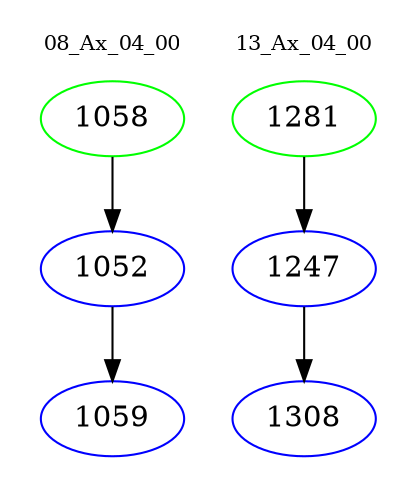digraph{
subgraph cluster_0 {
color = white
label = "08_Ax_04_00";
fontsize=10;
T0_1058 [label="1058", color="green"]
T0_1058 -> T0_1052 [color="black"]
T0_1052 [label="1052", color="blue"]
T0_1052 -> T0_1059 [color="black"]
T0_1059 [label="1059", color="blue"]
}
subgraph cluster_1 {
color = white
label = "13_Ax_04_00";
fontsize=10;
T1_1281 [label="1281", color="green"]
T1_1281 -> T1_1247 [color="black"]
T1_1247 [label="1247", color="blue"]
T1_1247 -> T1_1308 [color="black"]
T1_1308 [label="1308", color="blue"]
}
}
